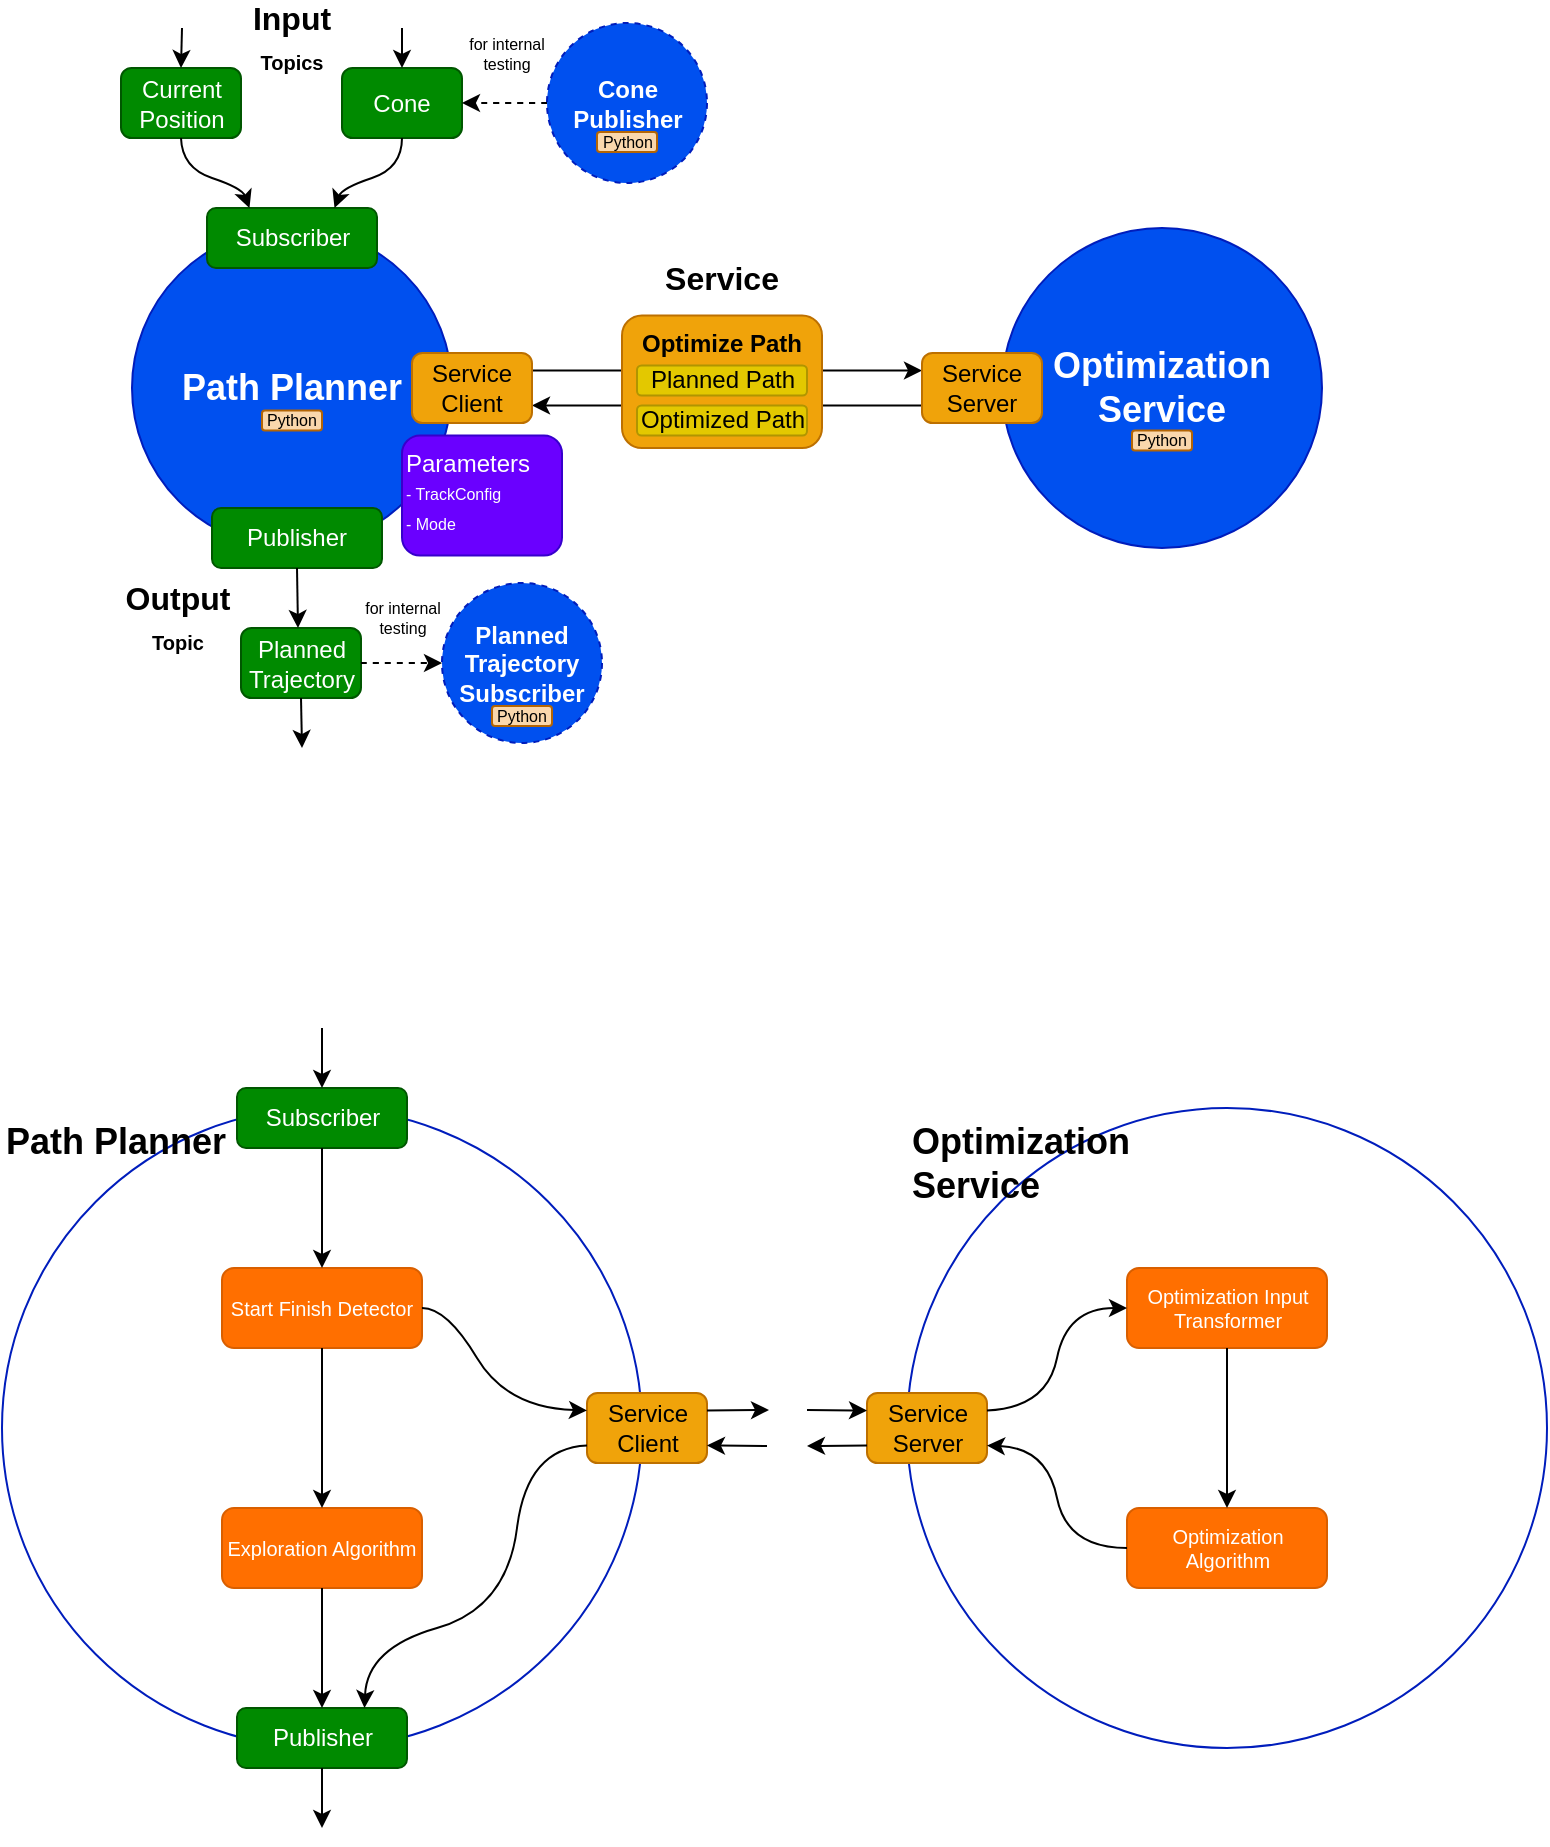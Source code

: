 <mxfile version="18.0.1" type="device"><diagram id="7dq1JJc_gvja--6DrNi7" name="Page-1"><mxGraphModel dx="1903" dy="845" grid="1" gridSize="10" guides="1" tooltips="1" connect="1" arrows="1" fold="1" page="1" pageScale="1" pageWidth="850" pageHeight="1100" math="0" shadow="0"><root><mxCell id="0"/><mxCell id="1" parent="0"/><mxCell id="fkswdxt98E8rzYGHj3Ck-26" value="" style="endArrow=classic;html=1;rounded=0;fontSize=12;exitX=0;exitY=0.75;exitDx=0;exitDy=0;entryX=1;entryY=0.75;entryDx=0;entryDy=0;" edge="1" parent="1" source="fkswdxt98E8rzYGHj3Ck-23" target="fkswdxt98E8rzYGHj3Ck-14"><mxGeometry width="50" height="50" relative="1" as="geometry"><mxPoint x="-525" y="281.25" as="sourcePoint"/><mxPoint x="-330" y="281.25" as="targetPoint"/></mxGeometry></mxCell><mxCell id="fkswdxt98E8rzYGHj3Ck-25" value="" style="endArrow=classic;html=1;rounded=0;fontSize=12;exitX=1;exitY=0.25;exitDx=0;exitDy=0;entryX=0;entryY=0.25;entryDx=0;entryDy=0;" edge="1" parent="1" source="fkswdxt98E8rzYGHj3Ck-14" target="fkswdxt98E8rzYGHj3Ck-23"><mxGeometry width="50" height="50" relative="1" as="geometry"><mxPoint x="-520" y="370" as="sourcePoint"/><mxPoint x="-510" y="280" as="targetPoint"/></mxGeometry></mxCell><mxCell id="fkswdxt98E8rzYGHj3Ck-5" value="Input&lt;br&gt;&lt;font style=&quot;font-size: 10px;&quot;&gt;Topics&lt;/font&gt;" style="text;html=1;strokeColor=none;fillColor=none;align=center;verticalAlign=middle;whiteSpace=wrap;rounded=0;fontSize=16;fontStyle=1" vertex="1" parent="1"><mxGeometry x="-695" y="90" width="80" height="30" as="geometry"/></mxCell><mxCell id="fkswdxt98E8rzYGHj3Ck-6" value="Path Planner" style="ellipse;whiteSpace=wrap;html=1;aspect=fixed;fontSize=18;fontStyle=1;fillColor=#0050ef;strokeColor=#001DBC;fontColor=#ffffff;" vertex="1" parent="1"><mxGeometry x="-735" y="200" width="160" height="160" as="geometry"/></mxCell><mxCell id="fkswdxt98E8rzYGHj3Ck-9" value="Optimization Service" style="ellipse;whiteSpace=wrap;html=1;aspect=fixed;fontSize=18;fontStyle=1;fillColor=#0050ef;fontColor=#ffffff;strokeColor=#001DBC;" vertex="1" parent="1"><mxGeometry x="-300" y="200" width="160" height="160" as="geometry"/></mxCell><mxCell id="fkswdxt98E8rzYGHj3Ck-2" value="Subscriber" style="rounded=1;whiteSpace=wrap;html=1;fontSize=12;fillColor=#008a00;strokeColor=#005700;fontColor=#ffffff;fontStyle=0" vertex="1" parent="1"><mxGeometry x="-697.5" y="190" width="85" height="30" as="geometry"/></mxCell><mxCell id="fkswdxt98E8rzYGHj3Ck-14" value="Service&lt;br style=&quot;font-size: 12px;&quot;&gt;Client" style="rounded=1;whiteSpace=wrap;html=1;fontSize=12;verticalAlign=middle;fillColor=#f0a30a;fontColor=#000000;strokeColor=#BD7000;" vertex="1" parent="1"><mxGeometry x="-595" y="262.5" width="60" height="35" as="geometry"/></mxCell><mxCell id="fkswdxt98E8rzYGHj3Ck-16" value="Current&lt;br style=&quot;font-size: 12px;&quot;&gt;Position" style="rounded=1;whiteSpace=wrap;html=1;fontSize=12;verticalAlign=middle;fontStyle=0;fillColor=#008a00;strokeColor=#005700;fontColor=#ffffff;" vertex="1" parent="1"><mxGeometry x="-740.5" y="120" width="60" height="35" as="geometry"/></mxCell><mxCell id="fkswdxt98E8rzYGHj3Ck-17" value="Cone" style="rounded=1;whiteSpace=wrap;html=1;fontSize=12;verticalAlign=middle;fontStyle=0;fillColor=#008a00;strokeColor=#005700;fontColor=#ffffff;" vertex="1" parent="1"><mxGeometry x="-630" y="120" width="60" height="35" as="geometry"/></mxCell><mxCell id="fkswdxt98E8rzYGHj3Ck-18" value="" style="endArrow=classic;html=1;rounded=0;fontSize=12;entryX=0.5;entryY=0;entryDx=0;entryDy=0;" edge="1" parent="1" target="fkswdxt98E8rzYGHj3Ck-16"><mxGeometry width="50" height="50" relative="1" as="geometry"><mxPoint x="-710" y="100" as="sourcePoint"/><mxPoint x="-720" y="-20" as="targetPoint"/></mxGeometry></mxCell><mxCell id="fkswdxt98E8rzYGHj3Ck-19" value="" style="endArrow=classic;html=1;rounded=0;fontSize=12;entryX=0.5;entryY=0;entryDx=0;entryDy=0;" edge="1" parent="1" target="fkswdxt98E8rzYGHj3Ck-17"><mxGeometry width="50" height="50" relative="1" as="geometry"><mxPoint x="-600" y="100" as="sourcePoint"/><mxPoint x="-530" y="-20" as="targetPoint"/></mxGeometry></mxCell><mxCell id="fkswdxt98E8rzYGHj3Ck-20" value="Optimize Path" style="rounded=1;whiteSpace=wrap;html=1;fontSize=12;verticalAlign=top;fontStyle=1;fillColor=#f0a30a;fontColor=#000000;strokeColor=#BD7000;" vertex="1" parent="1"><mxGeometry x="-490" y="243.75" width="100" height="66.25" as="geometry"/></mxCell><mxCell id="fkswdxt98E8rzYGHj3Ck-21" value="Optimized Path" style="rounded=1;whiteSpace=wrap;html=1;fontSize=12;fillColor=#e3c800;fontColor=#000000;strokeColor=#B09500;" vertex="1" parent="1"><mxGeometry x="-482.5" y="288.75" width="85" height="15" as="geometry"/></mxCell><mxCell id="fkswdxt98E8rzYGHj3Ck-22" value="Planned Path" style="rounded=1;whiteSpace=wrap;html=1;fontSize=12;fillColor=#e3c800;fontColor=#000000;strokeColor=#B09500;" vertex="1" parent="1"><mxGeometry x="-482.5" y="268.75" width="85" height="15" as="geometry"/></mxCell><mxCell id="fkswdxt98E8rzYGHj3Ck-23" value="Service&lt;br style=&quot;font-size: 12px;&quot;&gt;Server" style="rounded=1;whiteSpace=wrap;html=1;fontSize=12;verticalAlign=middle;fillColor=#f0a30a;fontColor=#000000;strokeColor=#BD7000;" vertex="1" parent="1"><mxGeometry x="-340" y="262.5" width="60" height="35" as="geometry"/></mxCell><mxCell id="fkswdxt98E8rzYGHj3Ck-24" value="Service" style="text;html=1;strokeColor=none;fillColor=none;align=center;verticalAlign=middle;whiteSpace=wrap;rounded=0;fontSize=16;fontStyle=1" vertex="1" parent="1"><mxGeometry x="-480" y="210" width="80" height="30" as="geometry"/></mxCell><mxCell id="fkswdxt98E8rzYGHj3Ck-28" value="Publisher" style="rounded=1;whiteSpace=wrap;html=1;fontSize=12;fillColor=#008a00;strokeColor=#005700;fontColor=#ffffff;fontStyle=0" vertex="1" parent="1"><mxGeometry x="-695" y="340" width="85" height="30" as="geometry"/></mxCell><mxCell id="fkswdxt98E8rzYGHj3Ck-29" value="Planned Trajectory" style="rounded=1;whiteSpace=wrap;html=1;fontSize=12;verticalAlign=middle;fontStyle=0;fillColor=#008a00;strokeColor=#005700;fontColor=#ffffff;" vertex="1" parent="1"><mxGeometry x="-680.5" y="400" width="60" height="35" as="geometry"/></mxCell><mxCell id="fkswdxt98E8rzYGHj3Ck-30" value="" style="endArrow=classic;html=1;rounded=0;fontSize=16;fontColor=#000000;exitX=0.5;exitY=1;exitDx=0;exitDy=0;" edge="1" parent="1" source="fkswdxt98E8rzYGHj3Ck-28"><mxGeometry width="50" height="50" relative="1" as="geometry"><mxPoint x="-600" y="420" as="sourcePoint"/><mxPoint x="-652" y="400" as="targetPoint"/></mxGeometry></mxCell><mxCell id="fkswdxt98E8rzYGHj3Ck-31" value="" style="endArrow=classic;html=1;rounded=0;fontSize=16;fontColor=#000000;exitX=0.5;exitY=1;exitDx=0;exitDy=0;" edge="1" parent="1" source="fkswdxt98E8rzYGHj3Ck-29"><mxGeometry width="50" height="50" relative="1" as="geometry"><mxPoint x="-670" y="560" as="sourcePoint"/><mxPoint x="-650" y="460" as="targetPoint"/></mxGeometry></mxCell><mxCell id="fkswdxt98E8rzYGHj3Ck-32" value="Output&lt;br&gt;&lt;font size=&quot;1&quot;&gt;Topic&lt;br&gt;&lt;/font&gt;" style="text;html=1;strokeColor=none;fillColor=none;align=center;verticalAlign=middle;whiteSpace=wrap;rounded=0;fontSize=16;fontStyle=1" vertex="1" parent="1"><mxGeometry x="-752.5" y="380" width="80" height="30" as="geometry"/></mxCell><mxCell id="fkswdxt98E8rzYGHj3Ck-34" value="Python" style="rounded=1;whiteSpace=wrap;html=1;fontSize=8;fillColor=#fad7ac;strokeColor=#b46504;" vertex="1" parent="1"><mxGeometry x="-670" y="291.25" width="30" height="10" as="geometry"/></mxCell><mxCell id="fkswdxt98E8rzYGHj3Ck-35" value="Path Planner" style="ellipse;whiteSpace=wrap;html=1;aspect=fixed;fontSize=18;fontStyle=1;fillColor=none;strokeColor=#001DBC;fontColor=#000000;align=left;verticalAlign=top;" vertex="1" parent="1"><mxGeometry x="-800" y="640" width="320" height="320" as="geometry"/></mxCell><mxCell id="fkswdxt98E8rzYGHj3Ck-36" value="&lt;font style=&quot;font-size: 12px;&quot;&gt;Parameters&lt;/font&gt;&lt;br style=&quot;font-size: 12px&quot;&gt;&lt;font style=&quot;font-size: 8px;&quot;&gt;- TrackConfig&lt;br style=&quot;&quot;&gt;- Mode&lt;br&gt;&lt;/font&gt;" style="rounded=1;whiteSpace=wrap;html=1;fontSize=12;align=left;verticalAlign=top;fillColor=#6a00ff;fontColor=#ffffff;strokeColor=#3700CC;" vertex="1" parent="1"><mxGeometry x="-600" y="303.75" width="80" height="60" as="geometry"/></mxCell><mxCell id="fkswdxt98E8rzYGHj3Ck-37" value="Start Finish Detector" style="rounded=1;whiteSpace=wrap;html=1;sketch=0;fontSize=10;fillColor=#FF6F00;strokeColor=#D95F00;fontColor=#FFFFFF;" vertex="1" parent="1"><mxGeometry x="-690" y="720" width="100" height="40" as="geometry"/></mxCell><mxCell id="fkswdxt98E8rzYGHj3Ck-38" value="Subscriber" style="rounded=1;whiteSpace=wrap;html=1;fontSize=12;fillColor=#008a00;strokeColor=#005700;fontColor=#ffffff;fontStyle=0" vertex="1" parent="1"><mxGeometry x="-682.5" y="630" width="85" height="30" as="geometry"/></mxCell><mxCell id="fkswdxt98E8rzYGHj3Ck-39" value="Exploration Algorithm" style="rounded=1;whiteSpace=wrap;html=1;sketch=0;fontSize=10;fillColor=#FF6F00;strokeColor=#D95F00;fontColor=#FFFFFF;" vertex="1" parent="1"><mxGeometry x="-690" y="840" width="100" height="40" as="geometry"/></mxCell><mxCell id="fkswdxt98E8rzYGHj3Ck-40" value="Service&lt;br style=&quot;font-size: 12px;&quot;&gt;Client" style="rounded=1;whiteSpace=wrap;html=1;fontSize=12;verticalAlign=middle;fillColor=#f0a30a;fontColor=#000000;strokeColor=#BD7000;" vertex="1" parent="1"><mxGeometry x="-507.5" y="782.5" width="60" height="35" as="geometry"/></mxCell><mxCell id="fkswdxt98E8rzYGHj3Ck-41" value="Publisher" style="rounded=1;whiteSpace=wrap;html=1;fontSize=12;fillColor=#008a00;strokeColor=#005700;fontColor=#ffffff;fontStyle=0" vertex="1" parent="1"><mxGeometry x="-682.5" y="940" width="85" height="30" as="geometry"/></mxCell><mxCell id="fkswdxt98E8rzYGHj3Ck-42" value="" style="endArrow=classic;html=1;rounded=0;fontSize=10;fontColor=#FFFFFF;entryX=0.5;entryY=0;entryDx=0;entryDy=0;exitX=0.5;exitY=1;exitDx=0;exitDy=0;" edge="1" parent="1" source="fkswdxt98E8rzYGHj3Ck-38" target="fkswdxt98E8rzYGHj3Ck-37"><mxGeometry width="50" height="50" relative="1" as="geometry"><mxPoint x="-520" y="650" as="sourcePoint"/><mxPoint x="-470" y="600" as="targetPoint"/></mxGeometry></mxCell><mxCell id="fkswdxt98E8rzYGHj3Ck-43" value="" style="endArrow=classic;html=1;rounded=0;fontSize=10;fontColor=#FFFFFF;entryX=0.5;entryY=0;entryDx=0;entryDy=0;exitX=0.5;exitY=1;exitDx=0;exitDy=0;" edge="1" parent="1" source="fkswdxt98E8rzYGHj3Ck-37" target="fkswdxt98E8rzYGHj3Ck-39"><mxGeometry width="50" height="50" relative="1" as="geometry"><mxPoint x="-630" y="670" as="sourcePoint"/><mxPoint x="-630" y="690" as="targetPoint"/></mxGeometry></mxCell><mxCell id="fkswdxt98E8rzYGHj3Ck-44" value="" style="endArrow=classic;html=1;fontSize=10;fontColor=#FFFFFF;entryX=0;entryY=0.25;entryDx=0;entryDy=0;exitX=1;exitY=0.5;exitDx=0;exitDy=0;curved=1;" edge="1" parent="1" source="fkswdxt98E8rzYGHj3Ck-37" target="fkswdxt98E8rzYGHj3Ck-40"><mxGeometry width="50" height="50" relative="1" as="geometry"><mxPoint x="-640" y="730" as="sourcePoint"/><mxPoint x="-520" y="710" as="targetPoint"/><Array as="points"><mxPoint x="-577.5" y="740"/><mxPoint x="-547.5" y="790"/></Array></mxGeometry></mxCell><mxCell id="fkswdxt98E8rzYGHj3Ck-45" value="" style="endArrow=classic;html=1;rounded=0;fontSize=10;fontColor=#FFFFFF;entryX=0.5;entryY=0;entryDx=0;entryDy=0;" edge="1" parent="1" target="fkswdxt98E8rzYGHj3Ck-38"><mxGeometry width="50" height="50" relative="1" as="geometry"><mxPoint x="-640" y="600" as="sourcePoint"/><mxPoint x="-600" y="550" as="targetPoint"/></mxGeometry></mxCell><mxCell id="fkswdxt98E8rzYGHj3Ck-46" value="" style="endArrow=classic;html=1;rounded=0;fontSize=10;fontColor=#FFFFFF;exitX=0.5;exitY=1;exitDx=0;exitDy=0;" edge="1" parent="1" source="fkswdxt98E8rzYGHj3Ck-41"><mxGeometry width="50" height="50" relative="1" as="geometry"><mxPoint x="-700" y="1060" as="sourcePoint"/><mxPoint x="-640" y="1000" as="targetPoint"/></mxGeometry></mxCell><mxCell id="fkswdxt98E8rzYGHj3Ck-47" value="Optimization&lt;br&gt;Service" style="ellipse;whiteSpace=wrap;html=1;aspect=fixed;fontSize=18;fontStyle=1;fillColor=none;strokeColor=#001DBC;fontColor=#000000;align=left;verticalAlign=top;" vertex="1" parent="1"><mxGeometry x="-347.5" y="640" width="320" height="320" as="geometry"/></mxCell><mxCell id="fkswdxt98E8rzYGHj3Ck-48" value="Optimization Input Transformer" style="rounded=1;whiteSpace=wrap;html=1;sketch=0;fontSize=10;fillColor=#FF6F00;strokeColor=#D95F00;fontColor=#FFFFFF;" vertex="1" parent="1"><mxGeometry x="-237.5" y="720" width="100" height="40" as="geometry"/></mxCell><mxCell id="fkswdxt98E8rzYGHj3Ck-50" value="Optimization Algorithm" style="rounded=1;whiteSpace=wrap;html=1;sketch=0;fontSize=10;fillColor=#FF6F00;strokeColor=#D95F00;fontColor=#FFFFFF;" vertex="1" parent="1"><mxGeometry x="-237.5" y="840" width="100" height="40" as="geometry"/></mxCell><mxCell id="fkswdxt98E8rzYGHj3Ck-54" value="" style="endArrow=classic;html=1;rounded=0;fontSize=10;fontColor=#FFFFFF;entryX=0.5;entryY=0;entryDx=0;entryDy=0;exitX=0.5;exitY=1;exitDx=0;exitDy=0;" edge="1" parent="1" source="fkswdxt98E8rzYGHj3Ck-48" target="fkswdxt98E8rzYGHj3Ck-50"><mxGeometry width="50" height="50" relative="1" as="geometry"><mxPoint x="-177.5" y="670" as="sourcePoint"/><mxPoint x="-177.5" y="690" as="targetPoint"/></mxGeometry></mxCell><mxCell id="fkswdxt98E8rzYGHj3Ck-58" value="Service&lt;br style=&quot;font-size: 12px;&quot;&gt;Server" style="rounded=1;whiteSpace=wrap;html=1;fontSize=12;verticalAlign=middle;fillColor=#f0a30a;fontColor=#000000;strokeColor=#BD7000;" vertex="1" parent="1"><mxGeometry x="-367.5" y="782.5" width="60" height="35" as="geometry"/></mxCell><mxCell id="fkswdxt98E8rzYGHj3Ck-59" value="" style="endArrow=classic;html=1;rounded=0;fontSize=10;fontColor=#FFFFFF;exitX=1;exitY=0.25;exitDx=0;exitDy=0;" edge="1" parent="1" source="fkswdxt98E8rzYGHj3Ck-40"><mxGeometry width="50" height="50" relative="1" as="geometry"><mxPoint x="-447.5" y="800" as="sourcePoint"/><mxPoint x="-416.5" y="791" as="targetPoint"/></mxGeometry></mxCell><mxCell id="fkswdxt98E8rzYGHj3Ck-60" value="" style="endArrow=classic;html=1;rounded=0;fontSize=10;fontColor=#FFFFFF;entryX=0;entryY=0.25;entryDx=0;entryDy=0;" edge="1" parent="1" target="fkswdxt98E8rzYGHj3Ck-58"><mxGeometry width="50" height="50" relative="1" as="geometry"><mxPoint x="-397.5" y="791" as="sourcePoint"/><mxPoint x="-377.5" y="740" as="targetPoint"/></mxGeometry></mxCell><mxCell id="fkswdxt98E8rzYGHj3Ck-61" value="" style="endArrow=classic;html=1;fontSize=10;fontColor=#FFFFFF;entryX=0;entryY=0.5;entryDx=0;entryDy=0;exitX=1;exitY=0.25;exitDx=0;exitDy=0;curved=1;" edge="1" parent="1" source="fkswdxt98E8rzYGHj3Ck-58" target="fkswdxt98E8rzYGHj3Ck-48"><mxGeometry width="50" height="50" relative="1" as="geometry"><mxPoint x="-387.5" y="720" as="sourcePoint"/><mxPoint x="-337.5" y="670" as="targetPoint"/><Array as="points"><mxPoint x="-277.5" y="790"/><mxPoint x="-267.5" y="740"/></Array></mxGeometry></mxCell><mxCell id="fkswdxt98E8rzYGHj3Ck-62" value="" style="endArrow=classic;html=1;fontSize=10;fontColor=#FFFFFF;curved=1;entryX=1;entryY=0.75;entryDx=0;entryDy=0;exitX=0;exitY=0.5;exitDx=0;exitDy=0;" edge="1" parent="1" source="fkswdxt98E8rzYGHj3Ck-50" target="fkswdxt98E8rzYGHj3Ck-58"><mxGeometry width="50" height="50" relative="1" as="geometry"><mxPoint x="-297.5" y="830" as="sourcePoint"/><mxPoint x="-247.5" y="780" as="targetPoint"/><Array as="points"><mxPoint x="-267.5" y="860"/><mxPoint x="-277.5" y="810"/></Array></mxGeometry></mxCell><mxCell id="fkswdxt98E8rzYGHj3Ck-63" value="" style="endArrow=classic;html=1;rounded=0;fontSize=10;fontColor=#FFFFFF;entryX=1;entryY=0.75;entryDx=0;entryDy=0;" edge="1" parent="1" target="fkswdxt98E8rzYGHj3Ck-40"><mxGeometry width="50" height="50" relative="1" as="geometry"><mxPoint x="-417.5" y="809" as="sourcePoint"/><mxPoint x="-427.5" y="761" as="targetPoint"/></mxGeometry></mxCell><mxCell id="fkswdxt98E8rzYGHj3Ck-64" value="" style="endArrow=classic;html=1;rounded=0;fontSize=10;fontColor=#FFFFFF;exitX=0;exitY=0.75;exitDx=0;exitDy=0;" edge="1" parent="1" source="fkswdxt98E8rzYGHj3Ck-58"><mxGeometry width="50" height="50" relative="1" as="geometry"><mxPoint x="-387.5" y="801" as="sourcePoint"/><mxPoint x="-397.5" y="809" as="targetPoint"/></mxGeometry></mxCell><mxCell id="fkswdxt98E8rzYGHj3Ck-65" value="" style="endArrow=classic;html=1;fontSize=10;fontColor=#FFFFFF;curved=1;entryX=0.75;entryY=0;entryDx=0;entryDy=0;exitX=0;exitY=0.75;exitDx=0;exitDy=0;" edge="1" parent="1" source="fkswdxt98E8rzYGHj3Ck-40" target="fkswdxt98E8rzYGHj3Ck-41"><mxGeometry width="50" height="50" relative="1" as="geometry"><mxPoint x="-557.5" y="850" as="sourcePoint"/><mxPoint x="-507.5" y="800" as="targetPoint"/><Array as="points"><mxPoint x="-537.5" y="810"/><mxPoint x="-547.5" y="890"/><mxPoint x="-617.5" y="910"/></Array></mxGeometry></mxCell><mxCell id="fkswdxt98E8rzYGHj3Ck-66" value="" style="endArrow=classic;html=1;fontSize=10;fontColor=#FFFFFF;curved=1;entryX=0.5;entryY=0;entryDx=0;entryDy=0;exitX=0.5;exitY=1;exitDx=0;exitDy=0;" edge="1" parent="1" source="fkswdxt98E8rzYGHj3Ck-39" target="fkswdxt98E8rzYGHj3Ck-41"><mxGeometry width="50" height="50" relative="1" as="geometry"><mxPoint x="-717.5" y="900" as="sourcePoint"/><mxPoint x="-667.5" y="850" as="targetPoint"/></mxGeometry></mxCell><mxCell id="fkswdxt98E8rzYGHj3Ck-67" value="" style="endArrow=classic;html=1;fontSize=12;entryX=0.25;entryY=0;entryDx=0;entryDy=0;exitX=0.5;exitY=1;exitDx=0;exitDy=0;curved=1;" edge="1" parent="1" source="fkswdxt98E8rzYGHj3Ck-16" target="fkswdxt98E8rzYGHj3Ck-2"><mxGeometry width="50" height="50" relative="1" as="geometry"><mxPoint x="-700" y="110" as="sourcePoint"/><mxPoint x="-700.5" y="130" as="targetPoint"/><Array as="points"><mxPoint x="-710" y="170"/><mxPoint x="-680" y="180"/></Array></mxGeometry></mxCell><mxCell id="fkswdxt98E8rzYGHj3Ck-68" value="" style="endArrow=classic;html=1;fontSize=10;fontColor=#FFFFFF;curved=1;entryX=0.75;entryY=0;entryDx=0;entryDy=0;exitX=0.5;exitY=1;exitDx=0;exitDy=0;" edge="1" parent="1" source="fkswdxt98E8rzYGHj3Ck-17" target="fkswdxt98E8rzYGHj3Ck-2"><mxGeometry width="50" height="50" relative="1" as="geometry"><mxPoint x="-610" y="200" as="sourcePoint"/><mxPoint x="-560" y="150" as="targetPoint"/><Array as="points"><mxPoint x="-600" y="170"/><mxPoint x="-630" y="180"/></Array></mxGeometry></mxCell><mxCell id="fkswdxt98E8rzYGHj3Ck-72" value="" style="endArrow=classic;html=1;fontSize=12;fontColor=#000000;curved=1;entryX=1;entryY=0.5;entryDx=0;entryDy=0;exitX=0;exitY=0.5;exitDx=0;exitDy=0;dashed=1;" edge="1" parent="1" target="fkswdxt98E8rzYGHj3Ck-17"><mxGeometry width="50" height="50" relative="1" as="geometry"><mxPoint x="-527.5" y="137.5" as="sourcePoint"/><mxPoint x="-520" y="50" as="targetPoint"/></mxGeometry></mxCell><mxCell id="fkswdxt98E8rzYGHj3Ck-73" value="Cone Publisher" style="ellipse;whiteSpace=wrap;html=1;aspect=fixed;fontSize=12;fontStyle=1;fillColor=#0050EF;fontColor=#FFFFFF;strokeColor=#001DBC;sketch=0;dashed=1;labelBackgroundColor=none;" vertex="1" parent="1"><mxGeometry x="-527.5" y="97.5" width="80" height="80" as="geometry"/></mxCell><mxCell id="fkswdxt98E8rzYGHj3Ck-74" value="" style="endArrow=classic;html=1;dashed=1;fontSize=12;fontColor=#000000;curved=1;exitX=1;exitY=0.5;exitDx=0;exitDy=0;entryX=0;entryY=0.5;entryDx=0;entryDy=0;" edge="1" parent="1" source="fkswdxt98E8rzYGHj3Ck-29"><mxGeometry width="50" height="50" relative="1" as="geometry"><mxPoint x="-650" y="530" as="sourcePoint"/><mxPoint x="-580" y="417.5" as="targetPoint"/></mxGeometry></mxCell><mxCell id="fkswdxt98E8rzYGHj3Ck-75" value="Planned Trajectory Subscriber" style="ellipse;whiteSpace=wrap;html=1;aspect=fixed;fontSize=12;fontStyle=1;fillColor=#0050EF;fontColor=#FFFFFF;strokeColor=#001DBC;sketch=0;dashed=1;labelBackgroundColor=none;" vertex="1" parent="1"><mxGeometry x="-580" y="377.5" width="80" height="80" as="geometry"/></mxCell><mxCell id="fkswdxt98E8rzYGHj3Ck-76" value="Python" style="rounded=1;whiteSpace=wrap;html=1;fontSize=8;fillColor=#fad7ac;strokeColor=#b46504;" vertex="1" parent="1"><mxGeometry x="-235" y="301.25" width="30" height="10" as="geometry"/></mxCell><mxCell id="fkswdxt98E8rzYGHj3Ck-77" value="Python" style="rounded=1;whiteSpace=wrap;html=1;fontSize=8;fillColor=#fad7ac;strokeColor=#b46504;" vertex="1" parent="1"><mxGeometry x="-502.5" y="152" width="30" height="10" as="geometry"/></mxCell><mxCell id="fkswdxt98E8rzYGHj3Ck-78" value="Python" style="rounded=1;whiteSpace=wrap;html=1;fontSize=8;fillColor=#fad7ac;strokeColor=#b46504;" vertex="1" parent="1"><mxGeometry x="-555" y="439" width="30" height="10" as="geometry"/></mxCell><mxCell id="fkswdxt98E8rzYGHj3Ck-79" value="&lt;font color=&quot;#000000&quot;&gt;for internal testing&lt;/font&gt;" style="text;html=1;strokeColor=none;fillColor=none;align=center;verticalAlign=middle;whiteSpace=wrap;rounded=0;dashed=1;labelBackgroundColor=none;sketch=0;fontSize=8;fontColor=#FFFFFF;" vertex="1" parent="1"><mxGeometry x="-570" y="97.5" width="45" height="30" as="geometry"/></mxCell><mxCell id="fkswdxt98E8rzYGHj3Ck-80" value="&lt;font color=&quot;#000000&quot;&gt;for internal testing&lt;/font&gt;" style="text;html=1;strokeColor=none;fillColor=none;align=center;verticalAlign=middle;whiteSpace=wrap;rounded=0;dashed=1;labelBackgroundColor=none;sketch=0;fontSize=8;fontColor=#FFFFFF;" vertex="1" parent="1"><mxGeometry x="-622.5" y="380" width="45" height="30" as="geometry"/></mxCell></root></mxGraphModel></diagram></mxfile>